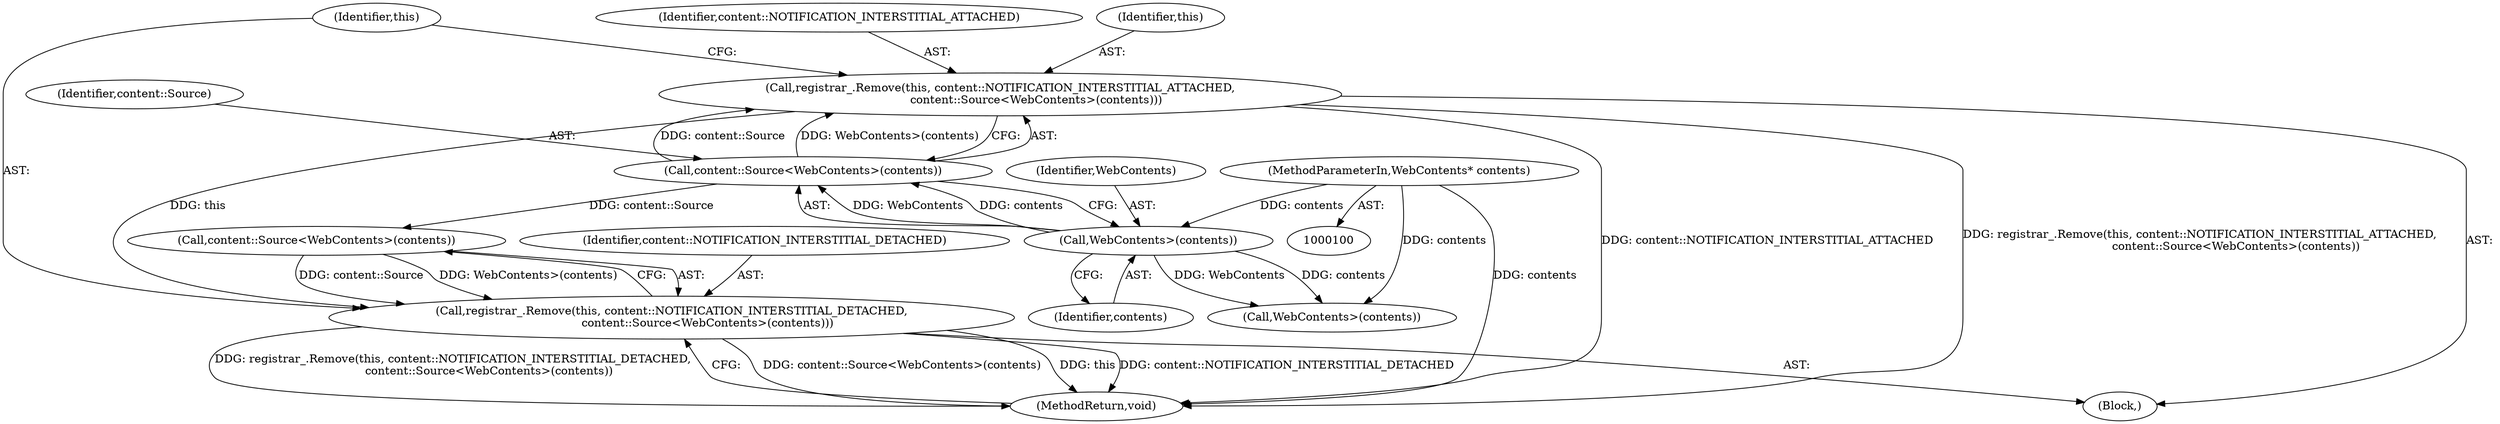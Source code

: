digraph "0_Chrome_e89cfcb9090e8c98129ae9160c513f504db74599_5@API" {
"1000103" [label="(Call,registrar_.Remove(this, content::NOTIFICATION_INTERSTITIAL_ATTACHED,\n                    content::Source<WebContents>(contents)))"];
"1000106" [label="(Call,content::Source<WebContents>(contents))"];
"1000108" [label="(Call,WebContents>(contents))"];
"1000101" [label="(MethodParameterIn,WebContents* contents)"];
"1000111" [label="(Call,registrar_.Remove(this, content::NOTIFICATION_INTERSTITIAL_DETACHED,\n                    content::Source<WebContents>(contents)))"];
"1000109" [label="(Identifier,WebContents)"];
"1000111" [label="(Call,registrar_.Remove(this, content::NOTIFICATION_INTERSTITIAL_DETACHED,\n                    content::Source<WebContents>(contents)))"];
"1000101" [label="(MethodParameterIn,WebContents* contents)"];
"1000113" [label="(Identifier,content::NOTIFICATION_INTERSTITIAL_DETACHED)"];
"1000102" [label="(Block,)"];
"1000110" [label="(Identifier,contents)"];
"1000119" [label="(MethodReturn,void)"];
"1000108" [label="(Call,WebContents>(contents))"];
"1000104" [label="(Identifier,this)"];
"1000103" [label="(Call,registrar_.Remove(this, content::NOTIFICATION_INTERSTITIAL_ATTACHED,\n                    content::Source<WebContents>(contents)))"];
"1000112" [label="(Identifier,this)"];
"1000105" [label="(Identifier,content::NOTIFICATION_INTERSTITIAL_ATTACHED)"];
"1000106" [label="(Call,content::Source<WebContents>(contents))"];
"1000116" [label="(Call,WebContents>(contents))"];
"1000114" [label="(Call,content::Source<WebContents>(contents))"];
"1000107" [label="(Identifier,content::Source)"];
"1000103" -> "1000102"  [label="AST: "];
"1000103" -> "1000106"  [label="CFG: "];
"1000104" -> "1000103"  [label="AST: "];
"1000105" -> "1000103"  [label="AST: "];
"1000106" -> "1000103"  [label="AST: "];
"1000112" -> "1000103"  [label="CFG: "];
"1000103" -> "1000119"  [label="DDG: content::NOTIFICATION_INTERSTITIAL_ATTACHED"];
"1000103" -> "1000119"  [label="DDG: registrar_.Remove(this, content::NOTIFICATION_INTERSTITIAL_ATTACHED,\n                    content::Source<WebContents>(contents))"];
"1000106" -> "1000103"  [label="DDG: content::Source"];
"1000106" -> "1000103"  [label="DDG: WebContents>(contents)"];
"1000103" -> "1000111"  [label="DDG: this"];
"1000106" -> "1000108"  [label="CFG: "];
"1000107" -> "1000106"  [label="AST: "];
"1000108" -> "1000106"  [label="AST: "];
"1000108" -> "1000106"  [label="DDG: WebContents"];
"1000108" -> "1000106"  [label="DDG: contents"];
"1000106" -> "1000114"  [label="DDG: content::Source"];
"1000108" -> "1000110"  [label="CFG: "];
"1000109" -> "1000108"  [label="AST: "];
"1000110" -> "1000108"  [label="AST: "];
"1000101" -> "1000108"  [label="DDG: contents"];
"1000108" -> "1000116"  [label="DDG: WebContents"];
"1000108" -> "1000116"  [label="DDG: contents"];
"1000101" -> "1000100"  [label="AST: "];
"1000101" -> "1000119"  [label="DDG: contents"];
"1000101" -> "1000116"  [label="DDG: contents"];
"1000111" -> "1000102"  [label="AST: "];
"1000111" -> "1000114"  [label="CFG: "];
"1000112" -> "1000111"  [label="AST: "];
"1000113" -> "1000111"  [label="AST: "];
"1000114" -> "1000111"  [label="AST: "];
"1000119" -> "1000111"  [label="CFG: "];
"1000111" -> "1000119"  [label="DDG: content::Source<WebContents>(contents)"];
"1000111" -> "1000119"  [label="DDG: this"];
"1000111" -> "1000119"  [label="DDG: content::NOTIFICATION_INTERSTITIAL_DETACHED"];
"1000111" -> "1000119"  [label="DDG: registrar_.Remove(this, content::NOTIFICATION_INTERSTITIAL_DETACHED,\n                    content::Source<WebContents>(contents))"];
"1000114" -> "1000111"  [label="DDG: content::Source"];
"1000114" -> "1000111"  [label="DDG: WebContents>(contents)"];
}

